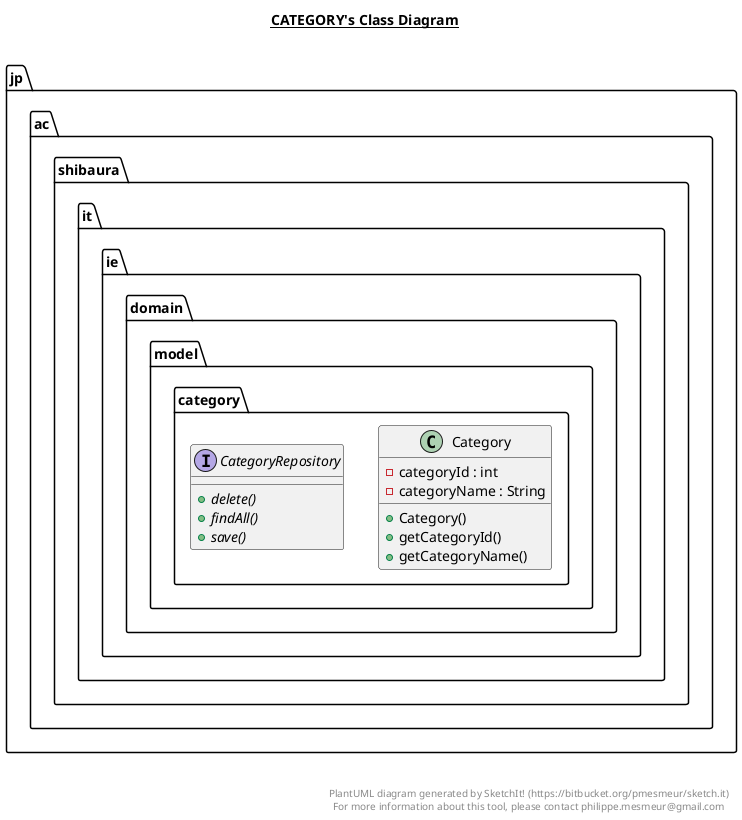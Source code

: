 @startuml

title __CATEGORY's Class Diagram__\n

  namespace jp.ac.shibaura.it.ie {
    namespace domain.model.category {
      class jp.ac.shibaura.it.ie.domain.model.category.Category {
          - categoryId : int
          - categoryName : String
          + Category()
          + getCategoryId()
          + getCategoryName()
      }
    }
  }
  

  namespace jp.ac.shibaura.it.ie {
    namespace domain.model.category {
      interface jp.ac.shibaura.it.ie.domain.model.category.CategoryRepository {
          {abstract} + delete()
          {abstract} + findAll()
          {abstract} + save()
      }
    }
  }
  



right footer


PlantUML diagram generated by SketchIt! (https://bitbucket.org/pmesmeur/sketch.it)
For more information about this tool, please contact philippe.mesmeur@gmail.com
endfooter

@enduml
